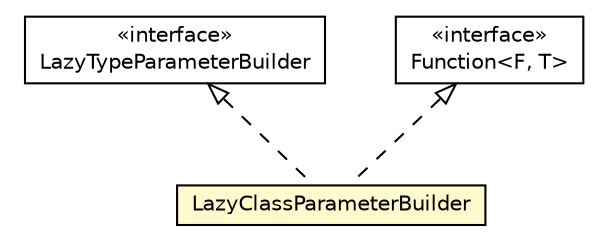 #!/usr/local/bin/dot
#
# Class diagram 
# Generated by UMLGraph version 5.1 (http://www.umlgraph.org/)
#

digraph G {
	edge [fontname="Helvetica",fontsize=10,labelfontname="Helvetica",labelfontsize=10];
	node [fontname="Helvetica",fontsize=10,shape=plaintext];
	nodesep=0.25;
	ranksep=0.5;
	// org.androidtransfuse.adapter.LazyTypeParameterBuilder
	c74701 [label=<<table title="org.androidtransfuse.adapter.LazyTypeParameterBuilder" border="0" cellborder="1" cellspacing="0" cellpadding="2" port="p" href="../LazyTypeParameterBuilder.html">
		<tr><td><table border="0" cellspacing="0" cellpadding="1">
<tr><td align="center" balign="center"> &#171;interface&#187; </td></tr>
<tr><td align="center" balign="center"> LazyTypeParameterBuilder </td></tr>
		</table></td></tr>
		</table>>, fontname="Helvetica", fontcolor="black", fontsize=10.0];
	// org.androidtransfuse.adapter.classes.LazyClassParameterBuilder
	c74723 [label=<<table title="org.androidtransfuse.adapter.classes.LazyClassParameterBuilder" border="0" cellborder="1" cellspacing="0" cellpadding="2" port="p" bgcolor="lemonChiffon" href="./LazyClassParameterBuilder.html">
		<tr><td><table border="0" cellspacing="0" cellpadding="1">
<tr><td align="center" balign="center"> LazyClassParameterBuilder </td></tr>
		</table></td></tr>
		</table>>, fontname="Helvetica", fontcolor="black", fontsize=10.0];
	//org.androidtransfuse.adapter.classes.LazyClassParameterBuilder implements org.androidtransfuse.adapter.LazyTypeParameterBuilder
	c74701:p -> c74723:p [dir=back,arrowtail=empty,style=dashed];
	//org.androidtransfuse.adapter.classes.LazyClassParameterBuilder implements com.google.common.base.Function<F, T>
	c74937:p -> c74723:p [dir=back,arrowtail=empty,style=dashed];
	// com.google.common.base.Function<F, T>
	c74937 [label=<<table title="com.google.common.base.Function" border="0" cellborder="1" cellspacing="0" cellpadding="2" port="p" href="http://java.sun.com/j2se/1.4.2/docs/api/com/google/common/base/Function.html">
		<tr><td><table border="0" cellspacing="0" cellpadding="1">
<tr><td align="center" balign="center"> &#171;interface&#187; </td></tr>
<tr><td align="center" balign="center"> Function&lt;F, T&gt; </td></tr>
		</table></td></tr>
		</table>>, fontname="Helvetica", fontcolor="black", fontsize=10.0];
}


